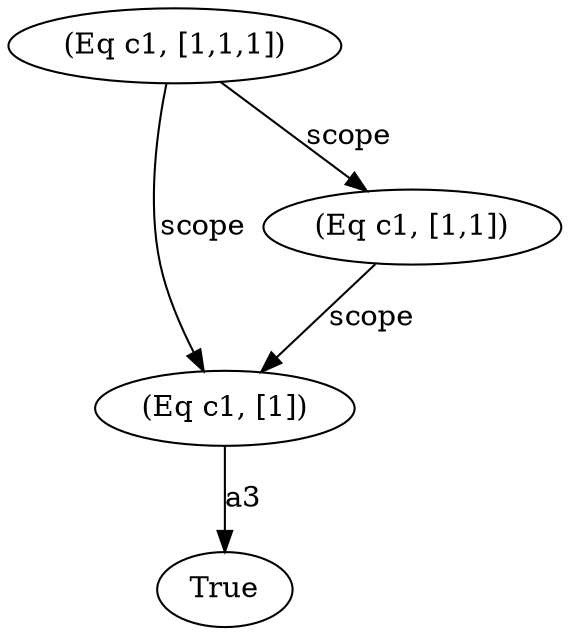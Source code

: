 digraph fgl {
        0 [label = "(Eq c1, [1])"]
        1 [label = "True"]
        3 [label = "(Eq c1, [1,1])"]
        4 [label = "(Eq c1, [1,1,1])"]
        0 -> 1 [label = "a3"]
        3 -> 0 [label = "scope"]
        4 -> 3 [label = "scope"]
        4 -> 0 [label = "scope"]
}

